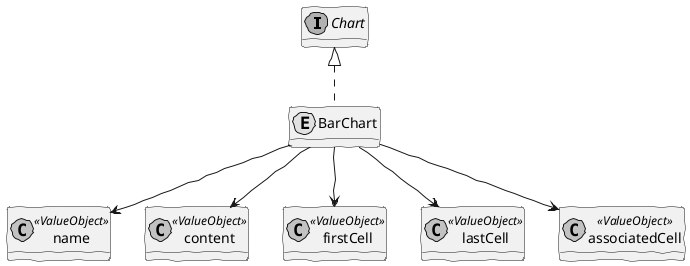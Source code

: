 @startuml  domain.png
skinparam handwritten true
skinparam monochrome true
skinparam packageStyle rect
skinparam defaultFontName FG Virgil
skinparam shadowing false

hide empty methods

interface Chart
class name << ValueObject >>
class content  << ValueObject >>
class firstCell  << ValueObject >>
class lastCell  << ValueObject >>
class associatedCell  << ValueObject >>

class BarChart << (E,yellow) >> 

Chart <|.. BarChart
BarChart --> name
BarChart --> content
BarChart --> firstCell
BarChart --> lastCell
BarChart --> associatedCell


@enduml